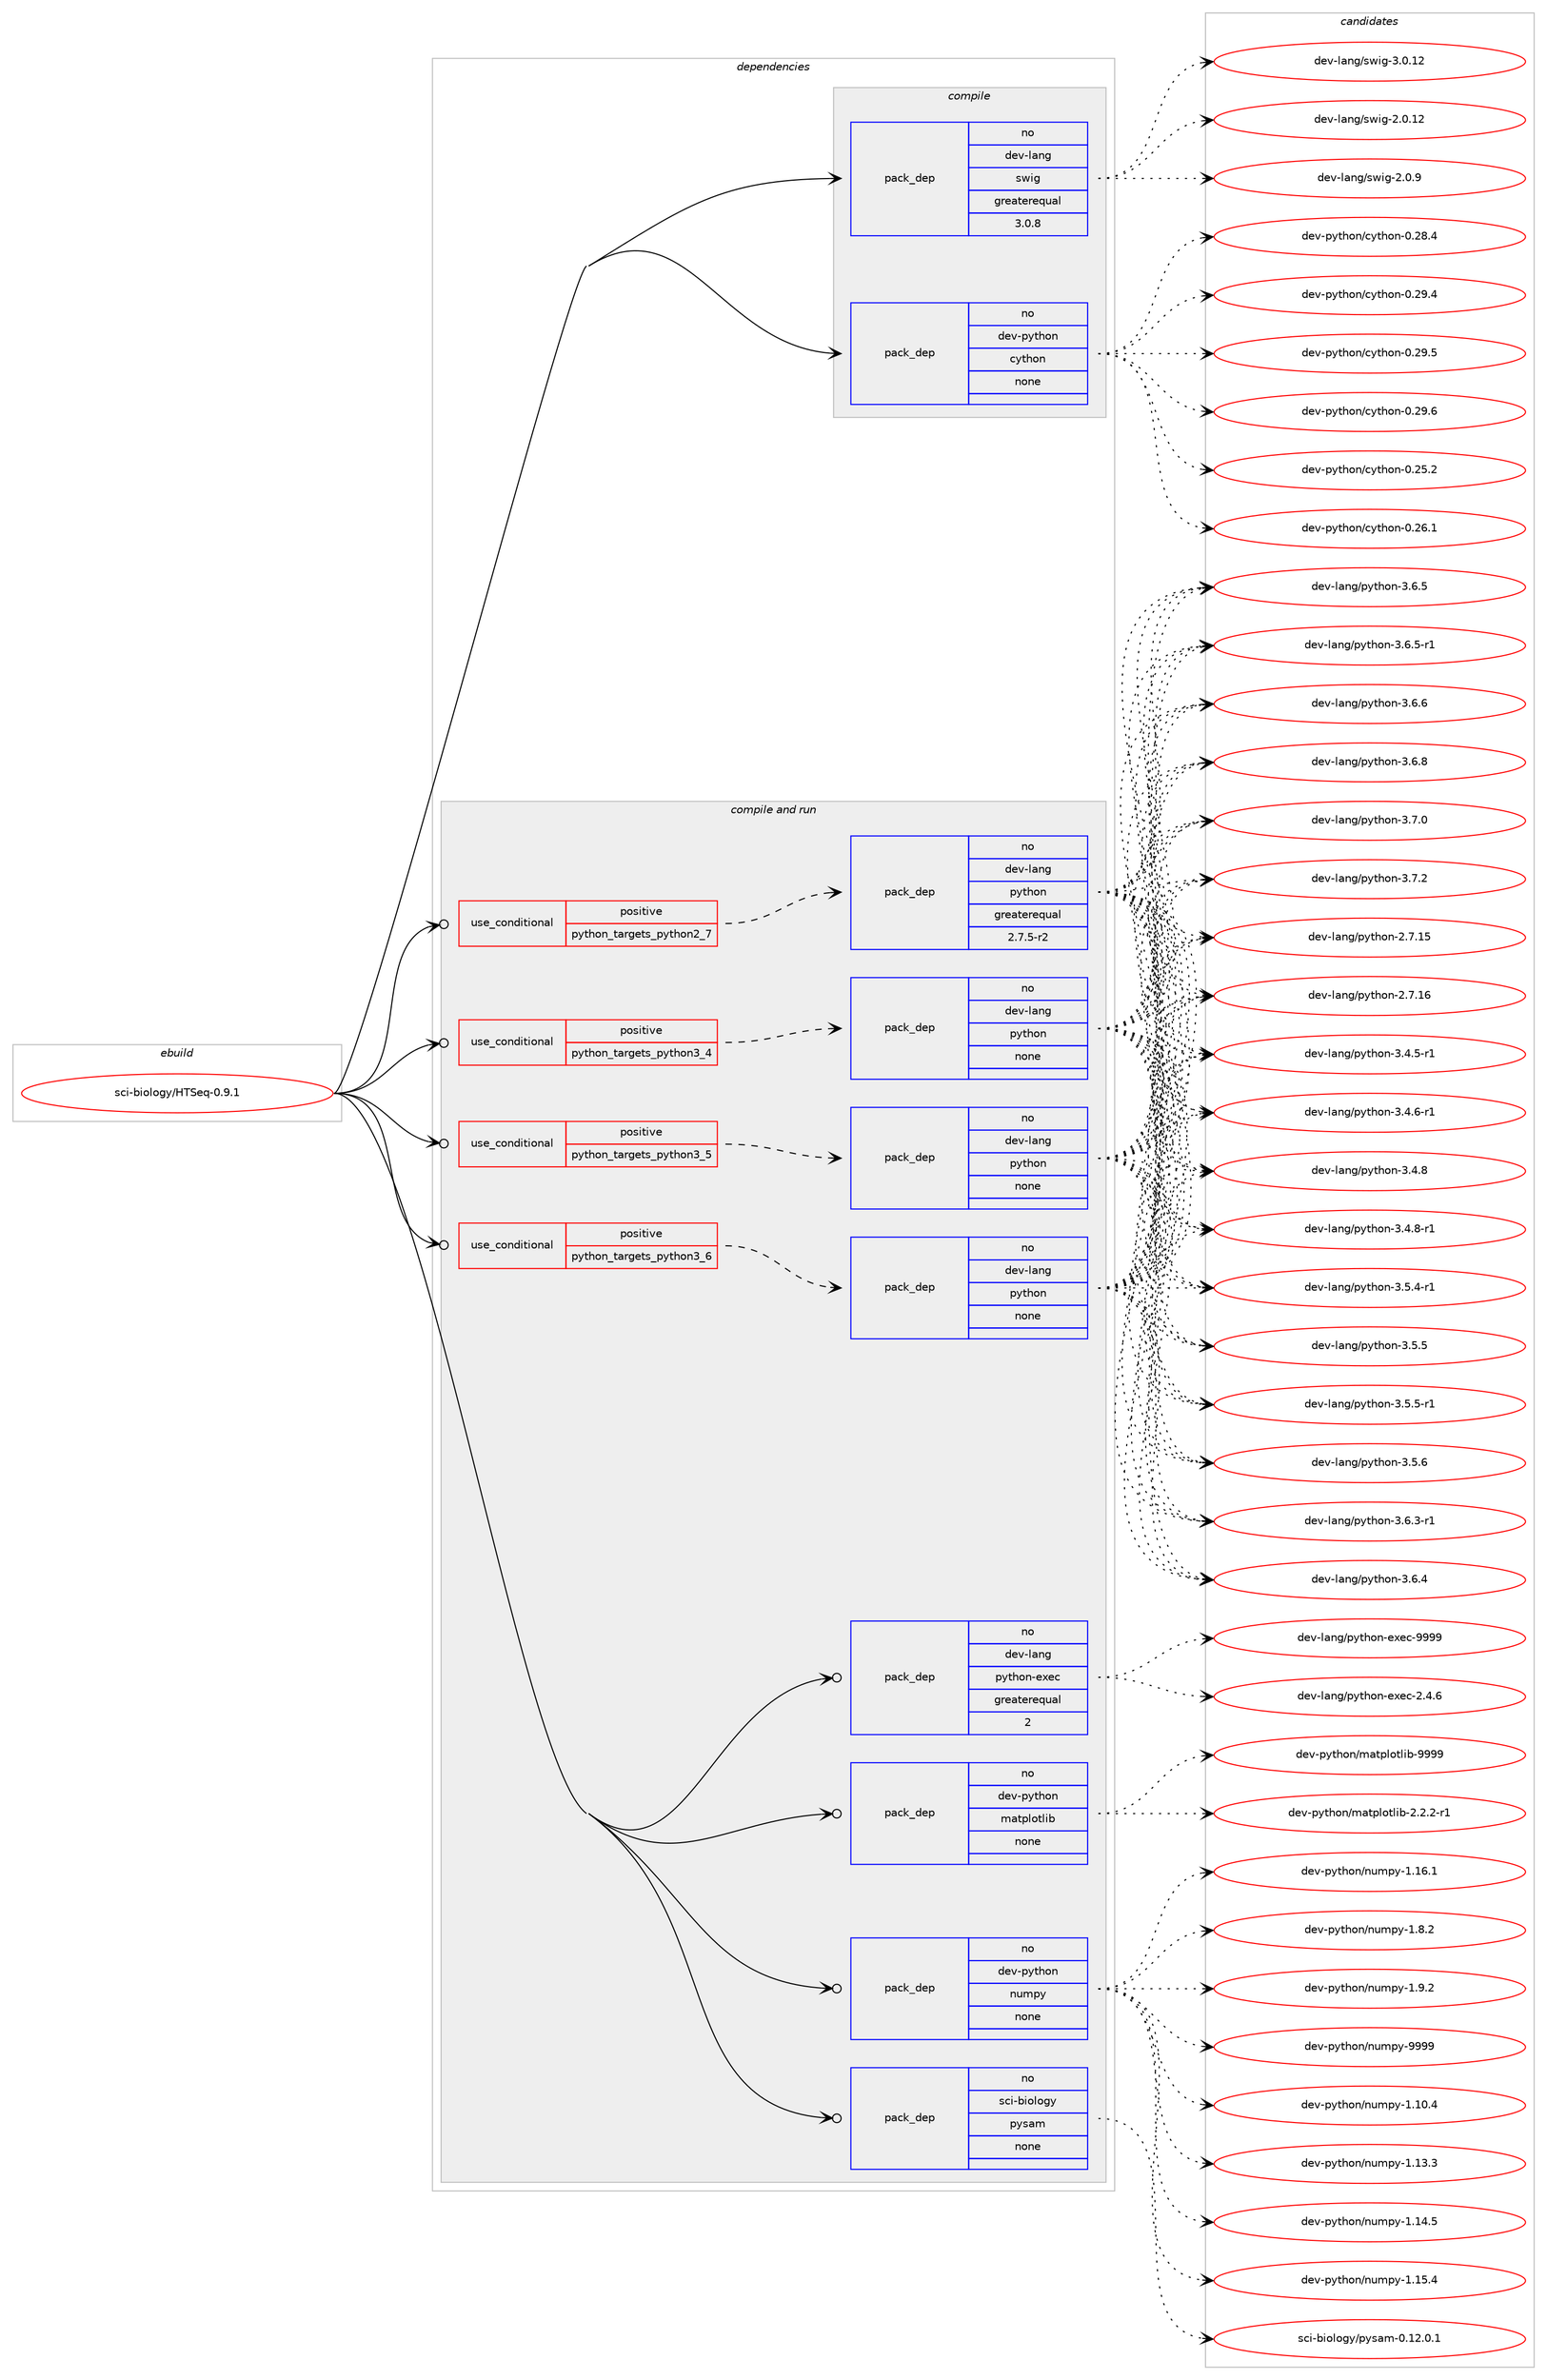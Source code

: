 digraph prolog {

# *************
# Graph options
# *************

newrank=true;
concentrate=true;
compound=true;
graph [rankdir=LR,fontname=Helvetica,fontsize=10,ranksep=1.5];#, ranksep=2.5, nodesep=0.2];
edge  [arrowhead=vee];
node  [fontname=Helvetica,fontsize=10];

# **********
# The ebuild
# **********

subgraph cluster_leftcol {
color=gray;
rank=same;
label=<<i>ebuild</i>>;
id [label="sci-biology/HTSeq-0.9.1", color=red, width=4, href="../sci-biology/HTSeq-0.9.1.svg"];
}

# ****************
# The dependencies
# ****************

subgraph cluster_midcol {
color=gray;
label=<<i>dependencies</i>>;
subgraph cluster_compile {
fillcolor="#eeeeee";
style=filled;
label=<<i>compile</i>>;
subgraph pack1206080 {
dependency1685603 [label=<<TABLE BORDER="0" CELLBORDER="1" CELLSPACING="0" CELLPADDING="4" WIDTH="220"><TR><TD ROWSPAN="6" CELLPADDING="30">pack_dep</TD></TR><TR><TD WIDTH="110">no</TD></TR><TR><TD>dev-lang</TD></TR><TR><TD>swig</TD></TR><TR><TD>greaterequal</TD></TR><TR><TD>3.0.8</TD></TR></TABLE>>, shape=none, color=blue];
}
id:e -> dependency1685603:w [weight=20,style="solid",arrowhead="vee"];
subgraph pack1206081 {
dependency1685604 [label=<<TABLE BORDER="0" CELLBORDER="1" CELLSPACING="0" CELLPADDING="4" WIDTH="220"><TR><TD ROWSPAN="6" CELLPADDING="30">pack_dep</TD></TR><TR><TD WIDTH="110">no</TD></TR><TR><TD>dev-python</TD></TR><TR><TD>cython</TD></TR><TR><TD>none</TD></TR><TR><TD></TD></TR></TABLE>>, shape=none, color=blue];
}
id:e -> dependency1685604:w [weight=20,style="solid",arrowhead="vee"];
}
subgraph cluster_compileandrun {
fillcolor="#eeeeee";
style=filled;
label=<<i>compile and run</i>>;
subgraph cond451970 {
dependency1685605 [label=<<TABLE BORDER="0" CELLBORDER="1" CELLSPACING="0" CELLPADDING="4"><TR><TD ROWSPAN="3" CELLPADDING="10">use_conditional</TD></TR><TR><TD>positive</TD></TR><TR><TD>python_targets_python2_7</TD></TR></TABLE>>, shape=none, color=red];
subgraph pack1206082 {
dependency1685606 [label=<<TABLE BORDER="0" CELLBORDER="1" CELLSPACING="0" CELLPADDING="4" WIDTH="220"><TR><TD ROWSPAN="6" CELLPADDING="30">pack_dep</TD></TR><TR><TD WIDTH="110">no</TD></TR><TR><TD>dev-lang</TD></TR><TR><TD>python</TD></TR><TR><TD>greaterequal</TD></TR><TR><TD>2.7.5-r2</TD></TR></TABLE>>, shape=none, color=blue];
}
dependency1685605:e -> dependency1685606:w [weight=20,style="dashed",arrowhead="vee"];
}
id:e -> dependency1685605:w [weight=20,style="solid",arrowhead="odotvee"];
subgraph cond451971 {
dependency1685607 [label=<<TABLE BORDER="0" CELLBORDER="1" CELLSPACING="0" CELLPADDING="4"><TR><TD ROWSPAN="3" CELLPADDING="10">use_conditional</TD></TR><TR><TD>positive</TD></TR><TR><TD>python_targets_python3_4</TD></TR></TABLE>>, shape=none, color=red];
subgraph pack1206083 {
dependency1685608 [label=<<TABLE BORDER="0" CELLBORDER="1" CELLSPACING="0" CELLPADDING="4" WIDTH="220"><TR><TD ROWSPAN="6" CELLPADDING="30">pack_dep</TD></TR><TR><TD WIDTH="110">no</TD></TR><TR><TD>dev-lang</TD></TR><TR><TD>python</TD></TR><TR><TD>none</TD></TR><TR><TD></TD></TR></TABLE>>, shape=none, color=blue];
}
dependency1685607:e -> dependency1685608:w [weight=20,style="dashed",arrowhead="vee"];
}
id:e -> dependency1685607:w [weight=20,style="solid",arrowhead="odotvee"];
subgraph cond451972 {
dependency1685609 [label=<<TABLE BORDER="0" CELLBORDER="1" CELLSPACING="0" CELLPADDING="4"><TR><TD ROWSPAN="3" CELLPADDING="10">use_conditional</TD></TR><TR><TD>positive</TD></TR><TR><TD>python_targets_python3_5</TD></TR></TABLE>>, shape=none, color=red];
subgraph pack1206084 {
dependency1685610 [label=<<TABLE BORDER="0" CELLBORDER="1" CELLSPACING="0" CELLPADDING="4" WIDTH="220"><TR><TD ROWSPAN="6" CELLPADDING="30">pack_dep</TD></TR><TR><TD WIDTH="110">no</TD></TR><TR><TD>dev-lang</TD></TR><TR><TD>python</TD></TR><TR><TD>none</TD></TR><TR><TD></TD></TR></TABLE>>, shape=none, color=blue];
}
dependency1685609:e -> dependency1685610:w [weight=20,style="dashed",arrowhead="vee"];
}
id:e -> dependency1685609:w [weight=20,style="solid",arrowhead="odotvee"];
subgraph cond451973 {
dependency1685611 [label=<<TABLE BORDER="0" CELLBORDER="1" CELLSPACING="0" CELLPADDING="4"><TR><TD ROWSPAN="3" CELLPADDING="10">use_conditional</TD></TR><TR><TD>positive</TD></TR><TR><TD>python_targets_python3_6</TD></TR></TABLE>>, shape=none, color=red];
subgraph pack1206085 {
dependency1685612 [label=<<TABLE BORDER="0" CELLBORDER="1" CELLSPACING="0" CELLPADDING="4" WIDTH="220"><TR><TD ROWSPAN="6" CELLPADDING="30">pack_dep</TD></TR><TR><TD WIDTH="110">no</TD></TR><TR><TD>dev-lang</TD></TR><TR><TD>python</TD></TR><TR><TD>none</TD></TR><TR><TD></TD></TR></TABLE>>, shape=none, color=blue];
}
dependency1685611:e -> dependency1685612:w [weight=20,style="dashed",arrowhead="vee"];
}
id:e -> dependency1685611:w [weight=20,style="solid",arrowhead="odotvee"];
subgraph pack1206086 {
dependency1685613 [label=<<TABLE BORDER="0" CELLBORDER="1" CELLSPACING="0" CELLPADDING="4" WIDTH="220"><TR><TD ROWSPAN="6" CELLPADDING="30">pack_dep</TD></TR><TR><TD WIDTH="110">no</TD></TR><TR><TD>dev-lang</TD></TR><TR><TD>python-exec</TD></TR><TR><TD>greaterequal</TD></TR><TR><TD>2</TD></TR></TABLE>>, shape=none, color=blue];
}
id:e -> dependency1685613:w [weight=20,style="solid",arrowhead="odotvee"];
subgraph pack1206087 {
dependency1685614 [label=<<TABLE BORDER="0" CELLBORDER="1" CELLSPACING="0" CELLPADDING="4" WIDTH="220"><TR><TD ROWSPAN="6" CELLPADDING="30">pack_dep</TD></TR><TR><TD WIDTH="110">no</TD></TR><TR><TD>dev-python</TD></TR><TR><TD>matplotlib</TD></TR><TR><TD>none</TD></TR><TR><TD></TD></TR></TABLE>>, shape=none, color=blue];
}
id:e -> dependency1685614:w [weight=20,style="solid",arrowhead="odotvee"];
subgraph pack1206088 {
dependency1685615 [label=<<TABLE BORDER="0" CELLBORDER="1" CELLSPACING="0" CELLPADDING="4" WIDTH="220"><TR><TD ROWSPAN="6" CELLPADDING="30">pack_dep</TD></TR><TR><TD WIDTH="110">no</TD></TR><TR><TD>dev-python</TD></TR><TR><TD>numpy</TD></TR><TR><TD>none</TD></TR><TR><TD></TD></TR></TABLE>>, shape=none, color=blue];
}
id:e -> dependency1685615:w [weight=20,style="solid",arrowhead="odotvee"];
subgraph pack1206089 {
dependency1685616 [label=<<TABLE BORDER="0" CELLBORDER="1" CELLSPACING="0" CELLPADDING="4" WIDTH="220"><TR><TD ROWSPAN="6" CELLPADDING="30">pack_dep</TD></TR><TR><TD WIDTH="110">no</TD></TR><TR><TD>sci-biology</TD></TR><TR><TD>pysam</TD></TR><TR><TD>none</TD></TR><TR><TD></TD></TR></TABLE>>, shape=none, color=blue];
}
id:e -> dependency1685616:w [weight=20,style="solid",arrowhead="odotvee"];
}
subgraph cluster_run {
fillcolor="#eeeeee";
style=filled;
label=<<i>run</i>>;
}
}

# **************
# The candidates
# **************

subgraph cluster_choices {
rank=same;
color=gray;
label=<<i>candidates</i>>;

subgraph choice1206080 {
color=black;
nodesep=1;
choice10010111845108971101034711511910510345504648464950 [label="dev-lang/swig-2.0.12", color=red, width=4,href="../dev-lang/swig-2.0.12.svg"];
choice100101118451089711010347115119105103455046484657 [label="dev-lang/swig-2.0.9", color=red, width=4,href="../dev-lang/swig-2.0.9.svg"];
choice10010111845108971101034711511910510345514648464950 [label="dev-lang/swig-3.0.12", color=red, width=4,href="../dev-lang/swig-3.0.12.svg"];
dependency1685603:e -> choice10010111845108971101034711511910510345504648464950:w [style=dotted,weight="100"];
dependency1685603:e -> choice100101118451089711010347115119105103455046484657:w [style=dotted,weight="100"];
dependency1685603:e -> choice10010111845108971101034711511910510345514648464950:w [style=dotted,weight="100"];
}
subgraph choice1206081 {
color=black;
nodesep=1;
choice10010111845112121116104111110479912111610411111045484650534650 [label="dev-python/cython-0.25.2", color=red, width=4,href="../dev-python/cython-0.25.2.svg"];
choice10010111845112121116104111110479912111610411111045484650544649 [label="dev-python/cython-0.26.1", color=red, width=4,href="../dev-python/cython-0.26.1.svg"];
choice10010111845112121116104111110479912111610411111045484650564652 [label="dev-python/cython-0.28.4", color=red, width=4,href="../dev-python/cython-0.28.4.svg"];
choice10010111845112121116104111110479912111610411111045484650574652 [label="dev-python/cython-0.29.4", color=red, width=4,href="../dev-python/cython-0.29.4.svg"];
choice10010111845112121116104111110479912111610411111045484650574653 [label="dev-python/cython-0.29.5", color=red, width=4,href="../dev-python/cython-0.29.5.svg"];
choice10010111845112121116104111110479912111610411111045484650574654 [label="dev-python/cython-0.29.6", color=red, width=4,href="../dev-python/cython-0.29.6.svg"];
dependency1685604:e -> choice10010111845112121116104111110479912111610411111045484650534650:w [style=dotted,weight="100"];
dependency1685604:e -> choice10010111845112121116104111110479912111610411111045484650544649:w [style=dotted,weight="100"];
dependency1685604:e -> choice10010111845112121116104111110479912111610411111045484650564652:w [style=dotted,weight="100"];
dependency1685604:e -> choice10010111845112121116104111110479912111610411111045484650574652:w [style=dotted,weight="100"];
dependency1685604:e -> choice10010111845112121116104111110479912111610411111045484650574653:w [style=dotted,weight="100"];
dependency1685604:e -> choice10010111845112121116104111110479912111610411111045484650574654:w [style=dotted,weight="100"];
}
subgraph choice1206082 {
color=black;
nodesep=1;
choice10010111845108971101034711212111610411111045504655464953 [label="dev-lang/python-2.7.15", color=red, width=4,href="../dev-lang/python-2.7.15.svg"];
choice10010111845108971101034711212111610411111045504655464954 [label="dev-lang/python-2.7.16", color=red, width=4,href="../dev-lang/python-2.7.16.svg"];
choice1001011184510897110103471121211161041111104551465246534511449 [label="dev-lang/python-3.4.5-r1", color=red, width=4,href="../dev-lang/python-3.4.5-r1.svg"];
choice1001011184510897110103471121211161041111104551465246544511449 [label="dev-lang/python-3.4.6-r1", color=red, width=4,href="../dev-lang/python-3.4.6-r1.svg"];
choice100101118451089711010347112121116104111110455146524656 [label="dev-lang/python-3.4.8", color=red, width=4,href="../dev-lang/python-3.4.8.svg"];
choice1001011184510897110103471121211161041111104551465246564511449 [label="dev-lang/python-3.4.8-r1", color=red, width=4,href="../dev-lang/python-3.4.8-r1.svg"];
choice1001011184510897110103471121211161041111104551465346524511449 [label="dev-lang/python-3.5.4-r1", color=red, width=4,href="../dev-lang/python-3.5.4-r1.svg"];
choice100101118451089711010347112121116104111110455146534653 [label="dev-lang/python-3.5.5", color=red, width=4,href="../dev-lang/python-3.5.5.svg"];
choice1001011184510897110103471121211161041111104551465346534511449 [label="dev-lang/python-3.5.5-r1", color=red, width=4,href="../dev-lang/python-3.5.5-r1.svg"];
choice100101118451089711010347112121116104111110455146534654 [label="dev-lang/python-3.5.6", color=red, width=4,href="../dev-lang/python-3.5.6.svg"];
choice1001011184510897110103471121211161041111104551465446514511449 [label="dev-lang/python-3.6.3-r1", color=red, width=4,href="../dev-lang/python-3.6.3-r1.svg"];
choice100101118451089711010347112121116104111110455146544652 [label="dev-lang/python-3.6.4", color=red, width=4,href="../dev-lang/python-3.6.4.svg"];
choice100101118451089711010347112121116104111110455146544653 [label="dev-lang/python-3.6.5", color=red, width=4,href="../dev-lang/python-3.6.5.svg"];
choice1001011184510897110103471121211161041111104551465446534511449 [label="dev-lang/python-3.6.5-r1", color=red, width=4,href="../dev-lang/python-3.6.5-r1.svg"];
choice100101118451089711010347112121116104111110455146544654 [label="dev-lang/python-3.6.6", color=red, width=4,href="../dev-lang/python-3.6.6.svg"];
choice100101118451089711010347112121116104111110455146544656 [label="dev-lang/python-3.6.8", color=red, width=4,href="../dev-lang/python-3.6.8.svg"];
choice100101118451089711010347112121116104111110455146554648 [label="dev-lang/python-3.7.0", color=red, width=4,href="../dev-lang/python-3.7.0.svg"];
choice100101118451089711010347112121116104111110455146554650 [label="dev-lang/python-3.7.2", color=red, width=4,href="../dev-lang/python-3.7.2.svg"];
dependency1685606:e -> choice10010111845108971101034711212111610411111045504655464953:w [style=dotted,weight="100"];
dependency1685606:e -> choice10010111845108971101034711212111610411111045504655464954:w [style=dotted,weight="100"];
dependency1685606:e -> choice1001011184510897110103471121211161041111104551465246534511449:w [style=dotted,weight="100"];
dependency1685606:e -> choice1001011184510897110103471121211161041111104551465246544511449:w [style=dotted,weight="100"];
dependency1685606:e -> choice100101118451089711010347112121116104111110455146524656:w [style=dotted,weight="100"];
dependency1685606:e -> choice1001011184510897110103471121211161041111104551465246564511449:w [style=dotted,weight="100"];
dependency1685606:e -> choice1001011184510897110103471121211161041111104551465346524511449:w [style=dotted,weight="100"];
dependency1685606:e -> choice100101118451089711010347112121116104111110455146534653:w [style=dotted,weight="100"];
dependency1685606:e -> choice1001011184510897110103471121211161041111104551465346534511449:w [style=dotted,weight="100"];
dependency1685606:e -> choice100101118451089711010347112121116104111110455146534654:w [style=dotted,weight="100"];
dependency1685606:e -> choice1001011184510897110103471121211161041111104551465446514511449:w [style=dotted,weight="100"];
dependency1685606:e -> choice100101118451089711010347112121116104111110455146544652:w [style=dotted,weight="100"];
dependency1685606:e -> choice100101118451089711010347112121116104111110455146544653:w [style=dotted,weight="100"];
dependency1685606:e -> choice1001011184510897110103471121211161041111104551465446534511449:w [style=dotted,weight="100"];
dependency1685606:e -> choice100101118451089711010347112121116104111110455146544654:w [style=dotted,weight="100"];
dependency1685606:e -> choice100101118451089711010347112121116104111110455146544656:w [style=dotted,weight="100"];
dependency1685606:e -> choice100101118451089711010347112121116104111110455146554648:w [style=dotted,weight="100"];
dependency1685606:e -> choice100101118451089711010347112121116104111110455146554650:w [style=dotted,weight="100"];
}
subgraph choice1206083 {
color=black;
nodesep=1;
choice10010111845108971101034711212111610411111045504655464953 [label="dev-lang/python-2.7.15", color=red, width=4,href="../dev-lang/python-2.7.15.svg"];
choice10010111845108971101034711212111610411111045504655464954 [label="dev-lang/python-2.7.16", color=red, width=4,href="../dev-lang/python-2.7.16.svg"];
choice1001011184510897110103471121211161041111104551465246534511449 [label="dev-lang/python-3.4.5-r1", color=red, width=4,href="../dev-lang/python-3.4.5-r1.svg"];
choice1001011184510897110103471121211161041111104551465246544511449 [label="dev-lang/python-3.4.6-r1", color=red, width=4,href="../dev-lang/python-3.4.6-r1.svg"];
choice100101118451089711010347112121116104111110455146524656 [label="dev-lang/python-3.4.8", color=red, width=4,href="../dev-lang/python-3.4.8.svg"];
choice1001011184510897110103471121211161041111104551465246564511449 [label="dev-lang/python-3.4.8-r1", color=red, width=4,href="../dev-lang/python-3.4.8-r1.svg"];
choice1001011184510897110103471121211161041111104551465346524511449 [label="dev-lang/python-3.5.4-r1", color=red, width=4,href="../dev-lang/python-3.5.4-r1.svg"];
choice100101118451089711010347112121116104111110455146534653 [label="dev-lang/python-3.5.5", color=red, width=4,href="../dev-lang/python-3.5.5.svg"];
choice1001011184510897110103471121211161041111104551465346534511449 [label="dev-lang/python-3.5.5-r1", color=red, width=4,href="../dev-lang/python-3.5.5-r1.svg"];
choice100101118451089711010347112121116104111110455146534654 [label="dev-lang/python-3.5.6", color=red, width=4,href="../dev-lang/python-3.5.6.svg"];
choice1001011184510897110103471121211161041111104551465446514511449 [label="dev-lang/python-3.6.3-r1", color=red, width=4,href="../dev-lang/python-3.6.3-r1.svg"];
choice100101118451089711010347112121116104111110455146544652 [label="dev-lang/python-3.6.4", color=red, width=4,href="../dev-lang/python-3.6.4.svg"];
choice100101118451089711010347112121116104111110455146544653 [label="dev-lang/python-3.6.5", color=red, width=4,href="../dev-lang/python-3.6.5.svg"];
choice1001011184510897110103471121211161041111104551465446534511449 [label="dev-lang/python-3.6.5-r1", color=red, width=4,href="../dev-lang/python-3.6.5-r1.svg"];
choice100101118451089711010347112121116104111110455146544654 [label="dev-lang/python-3.6.6", color=red, width=4,href="../dev-lang/python-3.6.6.svg"];
choice100101118451089711010347112121116104111110455146544656 [label="dev-lang/python-3.6.8", color=red, width=4,href="../dev-lang/python-3.6.8.svg"];
choice100101118451089711010347112121116104111110455146554648 [label="dev-lang/python-3.7.0", color=red, width=4,href="../dev-lang/python-3.7.0.svg"];
choice100101118451089711010347112121116104111110455146554650 [label="dev-lang/python-3.7.2", color=red, width=4,href="../dev-lang/python-3.7.2.svg"];
dependency1685608:e -> choice10010111845108971101034711212111610411111045504655464953:w [style=dotted,weight="100"];
dependency1685608:e -> choice10010111845108971101034711212111610411111045504655464954:w [style=dotted,weight="100"];
dependency1685608:e -> choice1001011184510897110103471121211161041111104551465246534511449:w [style=dotted,weight="100"];
dependency1685608:e -> choice1001011184510897110103471121211161041111104551465246544511449:w [style=dotted,weight="100"];
dependency1685608:e -> choice100101118451089711010347112121116104111110455146524656:w [style=dotted,weight="100"];
dependency1685608:e -> choice1001011184510897110103471121211161041111104551465246564511449:w [style=dotted,weight="100"];
dependency1685608:e -> choice1001011184510897110103471121211161041111104551465346524511449:w [style=dotted,weight="100"];
dependency1685608:e -> choice100101118451089711010347112121116104111110455146534653:w [style=dotted,weight="100"];
dependency1685608:e -> choice1001011184510897110103471121211161041111104551465346534511449:w [style=dotted,weight="100"];
dependency1685608:e -> choice100101118451089711010347112121116104111110455146534654:w [style=dotted,weight="100"];
dependency1685608:e -> choice1001011184510897110103471121211161041111104551465446514511449:w [style=dotted,weight="100"];
dependency1685608:e -> choice100101118451089711010347112121116104111110455146544652:w [style=dotted,weight="100"];
dependency1685608:e -> choice100101118451089711010347112121116104111110455146544653:w [style=dotted,weight="100"];
dependency1685608:e -> choice1001011184510897110103471121211161041111104551465446534511449:w [style=dotted,weight="100"];
dependency1685608:e -> choice100101118451089711010347112121116104111110455146544654:w [style=dotted,weight="100"];
dependency1685608:e -> choice100101118451089711010347112121116104111110455146544656:w [style=dotted,weight="100"];
dependency1685608:e -> choice100101118451089711010347112121116104111110455146554648:w [style=dotted,weight="100"];
dependency1685608:e -> choice100101118451089711010347112121116104111110455146554650:w [style=dotted,weight="100"];
}
subgraph choice1206084 {
color=black;
nodesep=1;
choice10010111845108971101034711212111610411111045504655464953 [label="dev-lang/python-2.7.15", color=red, width=4,href="../dev-lang/python-2.7.15.svg"];
choice10010111845108971101034711212111610411111045504655464954 [label="dev-lang/python-2.7.16", color=red, width=4,href="../dev-lang/python-2.7.16.svg"];
choice1001011184510897110103471121211161041111104551465246534511449 [label="dev-lang/python-3.4.5-r1", color=red, width=4,href="../dev-lang/python-3.4.5-r1.svg"];
choice1001011184510897110103471121211161041111104551465246544511449 [label="dev-lang/python-3.4.6-r1", color=red, width=4,href="../dev-lang/python-3.4.6-r1.svg"];
choice100101118451089711010347112121116104111110455146524656 [label="dev-lang/python-3.4.8", color=red, width=4,href="../dev-lang/python-3.4.8.svg"];
choice1001011184510897110103471121211161041111104551465246564511449 [label="dev-lang/python-3.4.8-r1", color=red, width=4,href="../dev-lang/python-3.4.8-r1.svg"];
choice1001011184510897110103471121211161041111104551465346524511449 [label="dev-lang/python-3.5.4-r1", color=red, width=4,href="../dev-lang/python-3.5.4-r1.svg"];
choice100101118451089711010347112121116104111110455146534653 [label="dev-lang/python-3.5.5", color=red, width=4,href="../dev-lang/python-3.5.5.svg"];
choice1001011184510897110103471121211161041111104551465346534511449 [label="dev-lang/python-3.5.5-r1", color=red, width=4,href="../dev-lang/python-3.5.5-r1.svg"];
choice100101118451089711010347112121116104111110455146534654 [label="dev-lang/python-3.5.6", color=red, width=4,href="../dev-lang/python-3.5.6.svg"];
choice1001011184510897110103471121211161041111104551465446514511449 [label="dev-lang/python-3.6.3-r1", color=red, width=4,href="../dev-lang/python-3.6.3-r1.svg"];
choice100101118451089711010347112121116104111110455146544652 [label="dev-lang/python-3.6.4", color=red, width=4,href="../dev-lang/python-3.6.4.svg"];
choice100101118451089711010347112121116104111110455146544653 [label="dev-lang/python-3.6.5", color=red, width=4,href="../dev-lang/python-3.6.5.svg"];
choice1001011184510897110103471121211161041111104551465446534511449 [label="dev-lang/python-3.6.5-r1", color=red, width=4,href="../dev-lang/python-3.6.5-r1.svg"];
choice100101118451089711010347112121116104111110455146544654 [label="dev-lang/python-3.6.6", color=red, width=4,href="../dev-lang/python-3.6.6.svg"];
choice100101118451089711010347112121116104111110455146544656 [label="dev-lang/python-3.6.8", color=red, width=4,href="../dev-lang/python-3.6.8.svg"];
choice100101118451089711010347112121116104111110455146554648 [label="dev-lang/python-3.7.0", color=red, width=4,href="../dev-lang/python-3.7.0.svg"];
choice100101118451089711010347112121116104111110455146554650 [label="dev-lang/python-3.7.2", color=red, width=4,href="../dev-lang/python-3.7.2.svg"];
dependency1685610:e -> choice10010111845108971101034711212111610411111045504655464953:w [style=dotted,weight="100"];
dependency1685610:e -> choice10010111845108971101034711212111610411111045504655464954:w [style=dotted,weight="100"];
dependency1685610:e -> choice1001011184510897110103471121211161041111104551465246534511449:w [style=dotted,weight="100"];
dependency1685610:e -> choice1001011184510897110103471121211161041111104551465246544511449:w [style=dotted,weight="100"];
dependency1685610:e -> choice100101118451089711010347112121116104111110455146524656:w [style=dotted,weight="100"];
dependency1685610:e -> choice1001011184510897110103471121211161041111104551465246564511449:w [style=dotted,weight="100"];
dependency1685610:e -> choice1001011184510897110103471121211161041111104551465346524511449:w [style=dotted,weight="100"];
dependency1685610:e -> choice100101118451089711010347112121116104111110455146534653:w [style=dotted,weight="100"];
dependency1685610:e -> choice1001011184510897110103471121211161041111104551465346534511449:w [style=dotted,weight="100"];
dependency1685610:e -> choice100101118451089711010347112121116104111110455146534654:w [style=dotted,weight="100"];
dependency1685610:e -> choice1001011184510897110103471121211161041111104551465446514511449:w [style=dotted,weight="100"];
dependency1685610:e -> choice100101118451089711010347112121116104111110455146544652:w [style=dotted,weight="100"];
dependency1685610:e -> choice100101118451089711010347112121116104111110455146544653:w [style=dotted,weight="100"];
dependency1685610:e -> choice1001011184510897110103471121211161041111104551465446534511449:w [style=dotted,weight="100"];
dependency1685610:e -> choice100101118451089711010347112121116104111110455146544654:w [style=dotted,weight="100"];
dependency1685610:e -> choice100101118451089711010347112121116104111110455146544656:w [style=dotted,weight="100"];
dependency1685610:e -> choice100101118451089711010347112121116104111110455146554648:w [style=dotted,weight="100"];
dependency1685610:e -> choice100101118451089711010347112121116104111110455146554650:w [style=dotted,weight="100"];
}
subgraph choice1206085 {
color=black;
nodesep=1;
choice10010111845108971101034711212111610411111045504655464953 [label="dev-lang/python-2.7.15", color=red, width=4,href="../dev-lang/python-2.7.15.svg"];
choice10010111845108971101034711212111610411111045504655464954 [label="dev-lang/python-2.7.16", color=red, width=4,href="../dev-lang/python-2.7.16.svg"];
choice1001011184510897110103471121211161041111104551465246534511449 [label="dev-lang/python-3.4.5-r1", color=red, width=4,href="../dev-lang/python-3.4.5-r1.svg"];
choice1001011184510897110103471121211161041111104551465246544511449 [label="dev-lang/python-3.4.6-r1", color=red, width=4,href="../dev-lang/python-3.4.6-r1.svg"];
choice100101118451089711010347112121116104111110455146524656 [label="dev-lang/python-3.4.8", color=red, width=4,href="../dev-lang/python-3.4.8.svg"];
choice1001011184510897110103471121211161041111104551465246564511449 [label="dev-lang/python-3.4.8-r1", color=red, width=4,href="../dev-lang/python-3.4.8-r1.svg"];
choice1001011184510897110103471121211161041111104551465346524511449 [label="dev-lang/python-3.5.4-r1", color=red, width=4,href="../dev-lang/python-3.5.4-r1.svg"];
choice100101118451089711010347112121116104111110455146534653 [label="dev-lang/python-3.5.5", color=red, width=4,href="../dev-lang/python-3.5.5.svg"];
choice1001011184510897110103471121211161041111104551465346534511449 [label="dev-lang/python-3.5.5-r1", color=red, width=4,href="../dev-lang/python-3.5.5-r1.svg"];
choice100101118451089711010347112121116104111110455146534654 [label="dev-lang/python-3.5.6", color=red, width=4,href="../dev-lang/python-3.5.6.svg"];
choice1001011184510897110103471121211161041111104551465446514511449 [label="dev-lang/python-3.6.3-r1", color=red, width=4,href="../dev-lang/python-3.6.3-r1.svg"];
choice100101118451089711010347112121116104111110455146544652 [label="dev-lang/python-3.6.4", color=red, width=4,href="../dev-lang/python-3.6.4.svg"];
choice100101118451089711010347112121116104111110455146544653 [label="dev-lang/python-3.6.5", color=red, width=4,href="../dev-lang/python-3.6.5.svg"];
choice1001011184510897110103471121211161041111104551465446534511449 [label="dev-lang/python-3.6.5-r1", color=red, width=4,href="../dev-lang/python-3.6.5-r1.svg"];
choice100101118451089711010347112121116104111110455146544654 [label="dev-lang/python-3.6.6", color=red, width=4,href="../dev-lang/python-3.6.6.svg"];
choice100101118451089711010347112121116104111110455146544656 [label="dev-lang/python-3.6.8", color=red, width=4,href="../dev-lang/python-3.6.8.svg"];
choice100101118451089711010347112121116104111110455146554648 [label="dev-lang/python-3.7.0", color=red, width=4,href="../dev-lang/python-3.7.0.svg"];
choice100101118451089711010347112121116104111110455146554650 [label="dev-lang/python-3.7.2", color=red, width=4,href="../dev-lang/python-3.7.2.svg"];
dependency1685612:e -> choice10010111845108971101034711212111610411111045504655464953:w [style=dotted,weight="100"];
dependency1685612:e -> choice10010111845108971101034711212111610411111045504655464954:w [style=dotted,weight="100"];
dependency1685612:e -> choice1001011184510897110103471121211161041111104551465246534511449:w [style=dotted,weight="100"];
dependency1685612:e -> choice1001011184510897110103471121211161041111104551465246544511449:w [style=dotted,weight="100"];
dependency1685612:e -> choice100101118451089711010347112121116104111110455146524656:w [style=dotted,weight="100"];
dependency1685612:e -> choice1001011184510897110103471121211161041111104551465246564511449:w [style=dotted,weight="100"];
dependency1685612:e -> choice1001011184510897110103471121211161041111104551465346524511449:w [style=dotted,weight="100"];
dependency1685612:e -> choice100101118451089711010347112121116104111110455146534653:w [style=dotted,weight="100"];
dependency1685612:e -> choice1001011184510897110103471121211161041111104551465346534511449:w [style=dotted,weight="100"];
dependency1685612:e -> choice100101118451089711010347112121116104111110455146534654:w [style=dotted,weight="100"];
dependency1685612:e -> choice1001011184510897110103471121211161041111104551465446514511449:w [style=dotted,weight="100"];
dependency1685612:e -> choice100101118451089711010347112121116104111110455146544652:w [style=dotted,weight="100"];
dependency1685612:e -> choice100101118451089711010347112121116104111110455146544653:w [style=dotted,weight="100"];
dependency1685612:e -> choice1001011184510897110103471121211161041111104551465446534511449:w [style=dotted,weight="100"];
dependency1685612:e -> choice100101118451089711010347112121116104111110455146544654:w [style=dotted,weight="100"];
dependency1685612:e -> choice100101118451089711010347112121116104111110455146544656:w [style=dotted,weight="100"];
dependency1685612:e -> choice100101118451089711010347112121116104111110455146554648:w [style=dotted,weight="100"];
dependency1685612:e -> choice100101118451089711010347112121116104111110455146554650:w [style=dotted,weight="100"];
}
subgraph choice1206086 {
color=black;
nodesep=1;
choice1001011184510897110103471121211161041111104510112010199455046524654 [label="dev-lang/python-exec-2.4.6", color=red, width=4,href="../dev-lang/python-exec-2.4.6.svg"];
choice10010111845108971101034711212111610411111045101120101994557575757 [label="dev-lang/python-exec-9999", color=red, width=4,href="../dev-lang/python-exec-9999.svg"];
dependency1685613:e -> choice1001011184510897110103471121211161041111104510112010199455046524654:w [style=dotted,weight="100"];
dependency1685613:e -> choice10010111845108971101034711212111610411111045101120101994557575757:w [style=dotted,weight="100"];
}
subgraph choice1206087 {
color=black;
nodesep=1;
choice100101118451121211161041111104710997116112108111116108105984550465046504511449 [label="dev-python/matplotlib-2.2.2-r1", color=red, width=4,href="../dev-python/matplotlib-2.2.2-r1.svg"];
choice100101118451121211161041111104710997116112108111116108105984557575757 [label="dev-python/matplotlib-9999", color=red, width=4,href="../dev-python/matplotlib-9999.svg"];
dependency1685614:e -> choice100101118451121211161041111104710997116112108111116108105984550465046504511449:w [style=dotted,weight="100"];
dependency1685614:e -> choice100101118451121211161041111104710997116112108111116108105984557575757:w [style=dotted,weight="100"];
}
subgraph choice1206088 {
color=black;
nodesep=1;
choice100101118451121211161041111104711011710911212145494649484652 [label="dev-python/numpy-1.10.4", color=red, width=4,href="../dev-python/numpy-1.10.4.svg"];
choice100101118451121211161041111104711011710911212145494649514651 [label="dev-python/numpy-1.13.3", color=red, width=4,href="../dev-python/numpy-1.13.3.svg"];
choice100101118451121211161041111104711011710911212145494649524653 [label="dev-python/numpy-1.14.5", color=red, width=4,href="../dev-python/numpy-1.14.5.svg"];
choice100101118451121211161041111104711011710911212145494649534652 [label="dev-python/numpy-1.15.4", color=red, width=4,href="../dev-python/numpy-1.15.4.svg"];
choice100101118451121211161041111104711011710911212145494649544649 [label="dev-python/numpy-1.16.1", color=red, width=4,href="../dev-python/numpy-1.16.1.svg"];
choice1001011184511212111610411111047110117109112121454946564650 [label="dev-python/numpy-1.8.2", color=red, width=4,href="../dev-python/numpy-1.8.2.svg"];
choice1001011184511212111610411111047110117109112121454946574650 [label="dev-python/numpy-1.9.2", color=red, width=4,href="../dev-python/numpy-1.9.2.svg"];
choice10010111845112121116104111110471101171091121214557575757 [label="dev-python/numpy-9999", color=red, width=4,href="../dev-python/numpy-9999.svg"];
dependency1685615:e -> choice100101118451121211161041111104711011710911212145494649484652:w [style=dotted,weight="100"];
dependency1685615:e -> choice100101118451121211161041111104711011710911212145494649514651:w [style=dotted,weight="100"];
dependency1685615:e -> choice100101118451121211161041111104711011710911212145494649524653:w [style=dotted,weight="100"];
dependency1685615:e -> choice100101118451121211161041111104711011710911212145494649534652:w [style=dotted,weight="100"];
dependency1685615:e -> choice100101118451121211161041111104711011710911212145494649544649:w [style=dotted,weight="100"];
dependency1685615:e -> choice1001011184511212111610411111047110117109112121454946564650:w [style=dotted,weight="100"];
dependency1685615:e -> choice1001011184511212111610411111047110117109112121454946574650:w [style=dotted,weight="100"];
dependency1685615:e -> choice10010111845112121116104111110471101171091121214557575757:w [style=dotted,weight="100"];
}
subgraph choice1206089 {
color=black;
nodesep=1;
choice1159910545981051111081111031214711212111597109454846495046484649 [label="sci-biology/pysam-0.12.0.1", color=red, width=4,href="../sci-biology/pysam-0.12.0.1.svg"];
dependency1685616:e -> choice1159910545981051111081111031214711212111597109454846495046484649:w [style=dotted,weight="100"];
}
}

}
